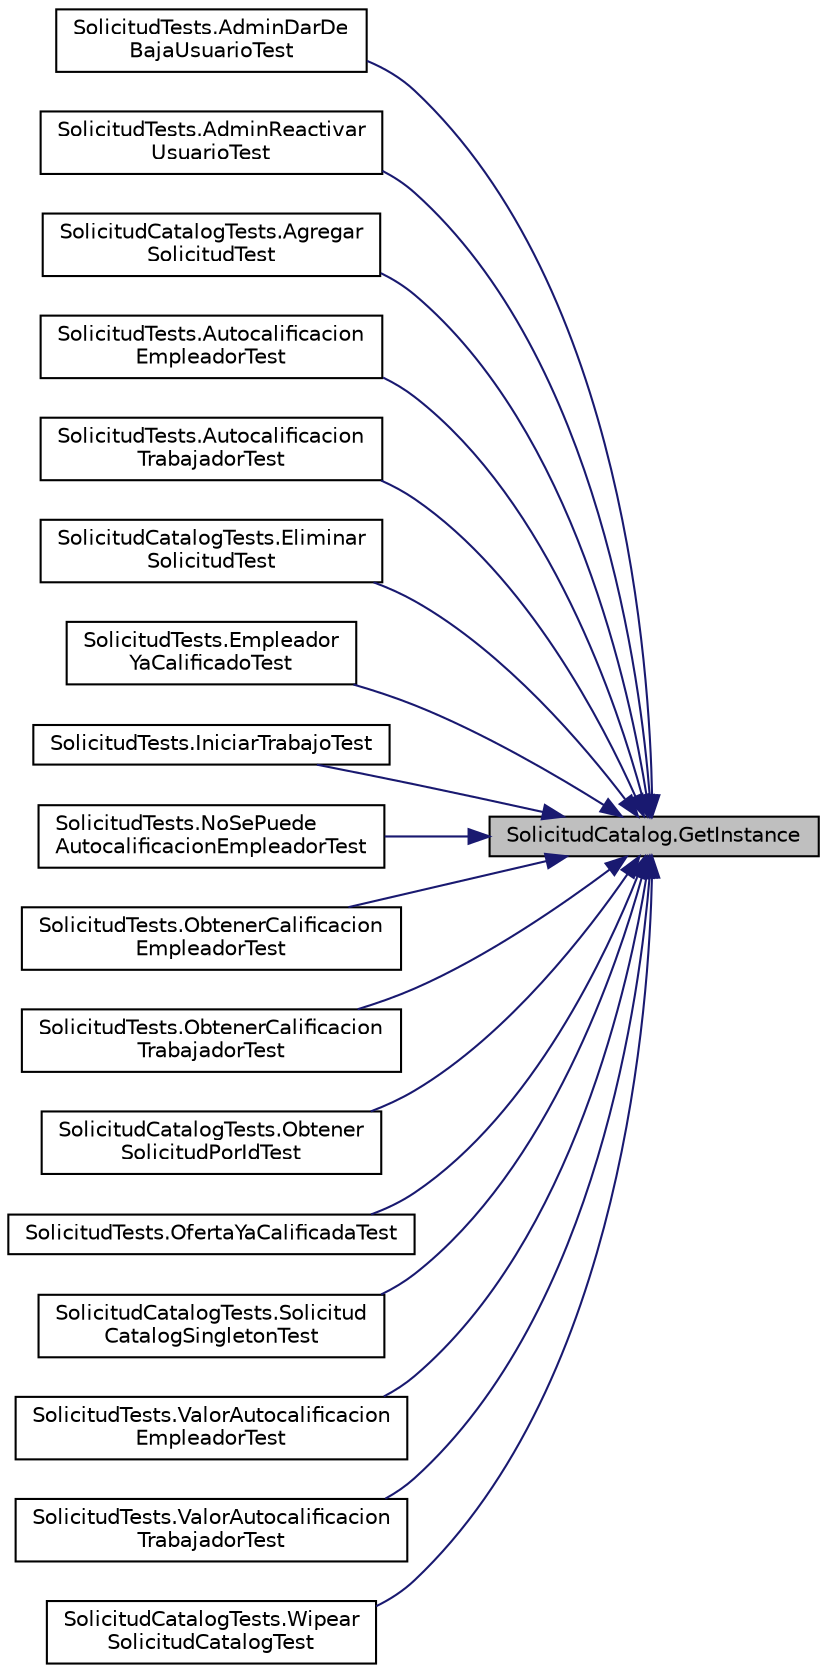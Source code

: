 digraph "SolicitudCatalog.GetInstance"
{
 // INTERACTIVE_SVG=YES
 // LATEX_PDF_SIZE
  edge [fontname="Helvetica",fontsize="10",labelfontname="Helvetica",labelfontsize="10"];
  node [fontname="Helvetica",fontsize="10",shape=record];
  rankdir="RL";
  Node1 [label="SolicitudCatalog.GetInstance",height=0.2,width=0.4,color="black", fillcolor="grey75", style="filled", fontcolor="black",tooltip="Método para obtener la instancia de la clase."];
  Node1 -> Node2 [dir="back",color="midnightblue",fontsize="10",style="solid",fontname="Helvetica"];
  Node2 [label="SolicitudTests.AdminDarDe\lBajaUsuarioTest",height=0.2,width=0.4,color="black", fillcolor="white", style="filled",URL="$classSolicitudTests.html#a2a29ba0d44e72d12c5c959761d6d42b6",tooltip="Test para cuando se da de baja una solicitud"];
  Node1 -> Node3 [dir="back",color="midnightblue",fontsize="10",style="solid",fontname="Helvetica"];
  Node3 [label="SolicitudTests.AdminReactivar\lUsuarioTest",height=0.2,width=0.4,color="black", fillcolor="white", style="filled",URL="$classSolicitudTests.html#aaf41cba309b9b52a2c90fbcea299b112",tooltip="Test para cuando un administrador reactiva una solicitud"];
  Node1 -> Node4 [dir="back",color="midnightblue",fontsize="10",style="solid",fontname="Helvetica"];
  Node4 [label="SolicitudCatalogTests.Agregar\lSolicitudTest",height=0.2,width=0.4,color="black", fillcolor="white", style="filled",URL="$classSolicitudCatalogTests.html#aa8f4cfa2dea89351ea33b5ff90427788",tooltip="Test de que se agrega una solicitud al catálogo."];
  Node1 -> Node5 [dir="back",color="midnightblue",fontsize="10",style="solid",fontname="Helvetica"];
  Node5 [label="SolicitudTests.Autocalificacion\lEmpleadorTest",height=0.2,width=0.4,color="black", fillcolor="white", style="filled",URL="$classSolicitudTests.html#a5bd98ac4be94cb0014d689c4f038392e",tooltip="Test para cuando un empleador puede ser autocalificado con la calificación neutra"];
  Node1 -> Node6 [dir="back",color="midnightblue",fontsize="10",style="solid",fontname="Helvetica"];
  Node6 [label="SolicitudTests.Autocalificacion\lTrabajadorTest",height=0.2,width=0.4,color="black", fillcolor="white", style="filled",URL="$classSolicitudTests.html#a09026af8d6f60cdd45066247b773a869",tooltip="Test para cuando un trabajador puede ser autocalificado con la calificación neutra"];
  Node1 -> Node7 [dir="back",color="midnightblue",fontsize="10",style="solid",fontname="Helvetica"];
  Node7 [label="SolicitudCatalogTests.Eliminar\lSolicitudTest",height=0.2,width=0.4,color="black", fillcolor="white", style="filled",URL="$classSolicitudCatalogTests.html#a3ca4ddc9c6e70fb0a68196c3d44ddf00",tooltip="Test para eliminar una solicitud agregada al catálogo."];
  Node1 -> Node8 [dir="back",color="midnightblue",fontsize="10",style="solid",fontname="Helvetica"];
  Node8 [label="SolicitudTests.Empleador\lYaCalificadoTest",height=0.2,width=0.4,color="black", fillcolor="white", style="filled",URL="$classSolicitudTests.html#a85dd1b35b3e2e963c53e5e8d26383dbe",tooltip="Test para verificar que un empleador queda calificado."];
  Node1 -> Node9 [dir="back",color="midnightblue",fontsize="10",style="solid",fontname="Helvetica"];
  Node9 [label="SolicitudTests.IniciarTrabajoTest",height=0.2,width=0.4,color="black", fillcolor="white", style="filled",URL="$classSolicitudTests.html#a3458abad9fb728fad45bdd1f960b791a",tooltip="Test para dar una solicitud como iniciada."];
  Node1 -> Node10 [dir="back",color="midnightblue",fontsize="10",style="solid",fontname="Helvetica"];
  Node10 [label="SolicitudTests.NoSePuede\lAutocalificacionEmpleadorTest",height=0.2,width=0.4,color="black", fillcolor="white", style="filled",URL="$classSolicitudTests.html#a5abe601f5a30fa21c69dfb7ef1bc1d18",tooltip="Test para cuando un empleador no puede ser autocalificado con la calificación neutra"];
  Node1 -> Node11 [dir="back",color="midnightblue",fontsize="10",style="solid",fontname="Helvetica"];
  Node11 [label="SolicitudTests.ObtenerCalificacion\lEmpleadorTest",height=0.2,width=0.4,color="black", fillcolor="white", style="filled",URL="$classSolicitudTests.html#a5bc9552c0e56d34922ac61376da6d22c",tooltip="Test para obtener la calificación de un empleador."];
  Node1 -> Node12 [dir="back",color="midnightblue",fontsize="10",style="solid",fontname="Helvetica"];
  Node12 [label="SolicitudTests.ObtenerCalificacion\lTrabajadorTest",height=0.2,width=0.4,color="black", fillcolor="white", style="filled",URL="$classSolicitudTests.html#a0c917552cbe07a3c304ae0437d9542e7",tooltip="Test para obtener la calificación de un trabajador."];
  Node1 -> Node13 [dir="back",color="midnightblue",fontsize="10",style="solid",fontname="Helvetica"];
  Node13 [label="SolicitudCatalogTests.Obtener\lSolicitudPorIdTest",height=0.2,width=0.4,color="black", fillcolor="white", style="filled",URL="$classSolicitudCatalogTests.html#abd6dcd94597015193d81049630297b8e",tooltip="Test para cuando se quiere obtener una solicitud por un valor de id."];
  Node1 -> Node14 [dir="back",color="midnightblue",fontsize="10",style="solid",fontname="Helvetica"];
  Node14 [label="SolicitudTests.OfertaYaCalificadaTest",height=0.2,width=0.4,color="black", fillcolor="white", style="filled",URL="$classSolicitudTests.html#ac70abbc78ffcce55e27aec9b143ee758",tooltip="Test para verificar que una oferta quede calificada."];
  Node1 -> Node15 [dir="back",color="midnightblue",fontsize="10",style="solid",fontname="Helvetica"];
  Node15 [label="SolicitudCatalogTests.Solicitud\lCatalogSingletonTest",height=0.2,width=0.4,color="black", fillcolor="white", style="filled",URL="$classSolicitudCatalogTests.html#a82d3d3e6fccc1451e23171b8a58b2e40",tooltip="Test de que si se crea una nueva instancia de SolicitudCatalog es en realidad igual a la que ya estab..."];
  Node1 -> Node16 [dir="back",color="midnightblue",fontsize="10",style="solid",fontname="Helvetica"];
  Node16 [label="SolicitudTests.ValorAutocalificacion\lEmpleadorTest",height=0.2,width=0.4,color="black", fillcolor="white", style="filled",URL="$classSolicitudTests.html#a08a4481df842b71f70a17227f65d4b20",tooltip="Test para conocer la calificación de un empleador autocalificado"];
  Node1 -> Node17 [dir="back",color="midnightblue",fontsize="10",style="solid",fontname="Helvetica"];
  Node17 [label="SolicitudTests.ValorAutocalificacion\lTrabajadorTest",height=0.2,width=0.4,color="black", fillcolor="white", style="filled",URL="$classSolicitudTests.html#a43b2ba391910e6055ca3398948aff57a",tooltip="Test para conocer la calificación de un empleador autocalificado"];
  Node1 -> Node18 [dir="back",color="midnightblue",fontsize="10",style="solid",fontname="Helvetica"];
  Node18 [label="SolicitudCatalogTests.Wipear\lSolicitudCatalogTest",height=0.2,width=0.4,color="black", fillcolor="white", style="filled",URL="$classSolicitudCatalogTests.html#ae369ecf78d2090cf49f93bc2812aba8a",tooltip="Test de que el método Wipe() borra la instancia."];
}
